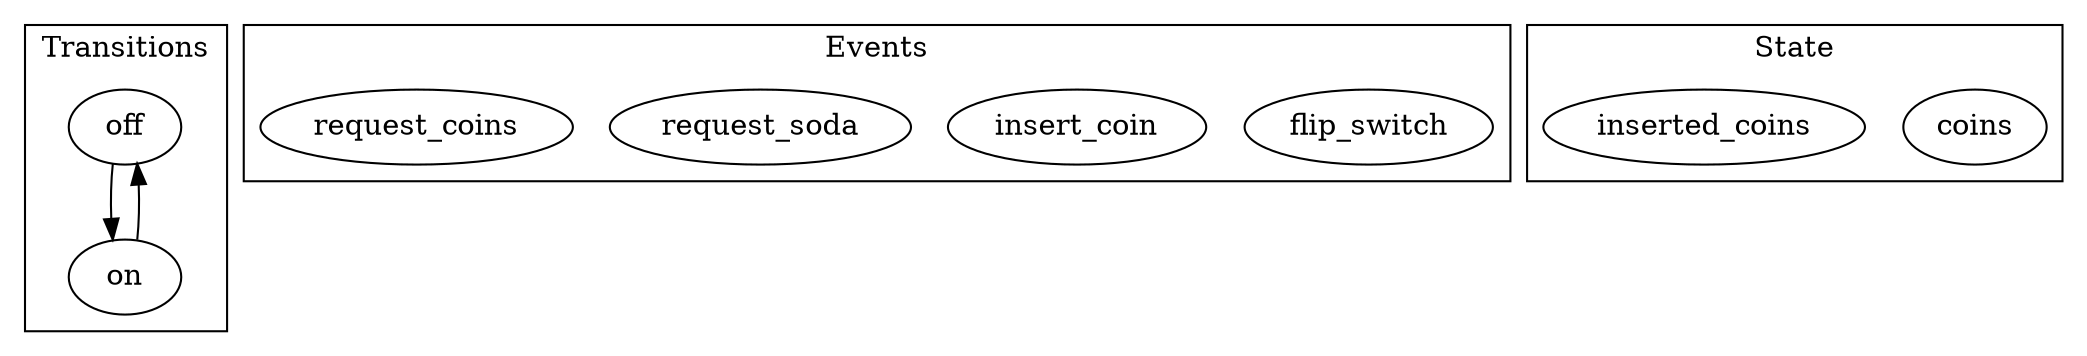 digraph {
  subgraph cluster_0 {
    label = "Transitions"
    off -> on // turn the vending machine on
    on -> off // turn the vending machine off
  }

  subgraph cluster_1 {
    label = "Events"
    flip_switch
    insert_coin
    request_soda // either gets a soda, or tells you how much a soda is
    request_coins
  }

  subgraph cluster_2 {
    label = "State"
    coins // we only need some nickels in the machine to start
    inserted_coins // coins inserted by customer
    // Note: we only have to make change if someone uses quarters and dimes
    //       may end up with $1.55 in the machine, need to dispense a nickel
    // Note: the vending machine should display a light if it can't make change
  }
}

// A soda costs 1.50
// 25, 10, 5
